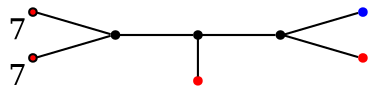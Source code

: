 graph diagram {
node [shape=point,color=black];
rankdir = LR;
subgraph subdiagram {
2 -- 1 -- 3;
}
{7,8} -- 2;
{rank=same;1 -- 4};
3 -- {6,5}
4 [color=red];
5 [color=red];
6 [color=blue];
7 [fillcolor=red,xlabel=7];
8 [fillcolor=red,xlabel=7];
}
